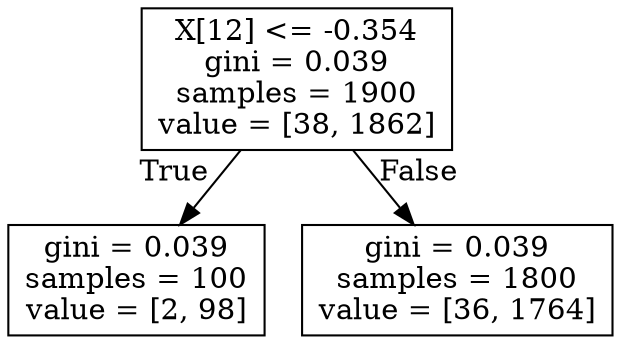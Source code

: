 digraph Tree {
node [shape=box] ;
0 [label="X[12] <= -0.354\ngini = 0.039\nsamples = 1900\nvalue = [38, 1862]"] ;
1 [label="gini = 0.039\nsamples = 100\nvalue = [2, 98]"] ;
0 -> 1 [labeldistance=2.5, labelangle=45, headlabel="True"] ;
2 [label="gini = 0.039\nsamples = 1800\nvalue = [36, 1764]"] ;
0 -> 2 [labeldistance=2.5, labelangle=-45, headlabel="False"] ;
}